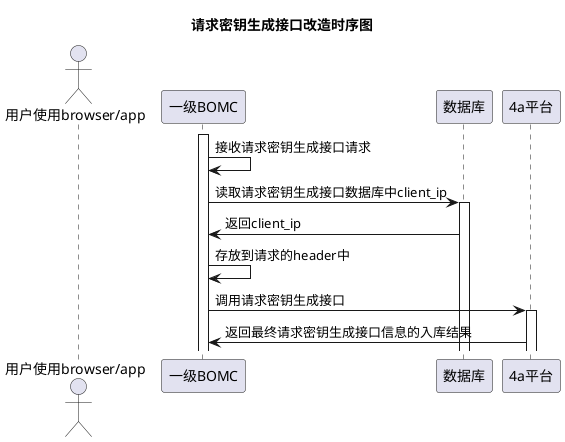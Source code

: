 @startuml
title 	请求密钥生成接口改造时序图

actor "用户使用browser/app"
participant "一级BOMC" as A
participant "数据库" as B
participant "4a平台" as C

activate A

A   -> A:接收请求密钥生成接口请求

A   -> B:读取请求密钥生成接口数据库中client_ip
activate B
B   -> A:返回client_ip
A   -> A:存放到请求的header中

A   -> C :调用请求密钥生成接口
activate C
C   -> A :返回最终请求密钥生成接口信息的入库结果
@enduml